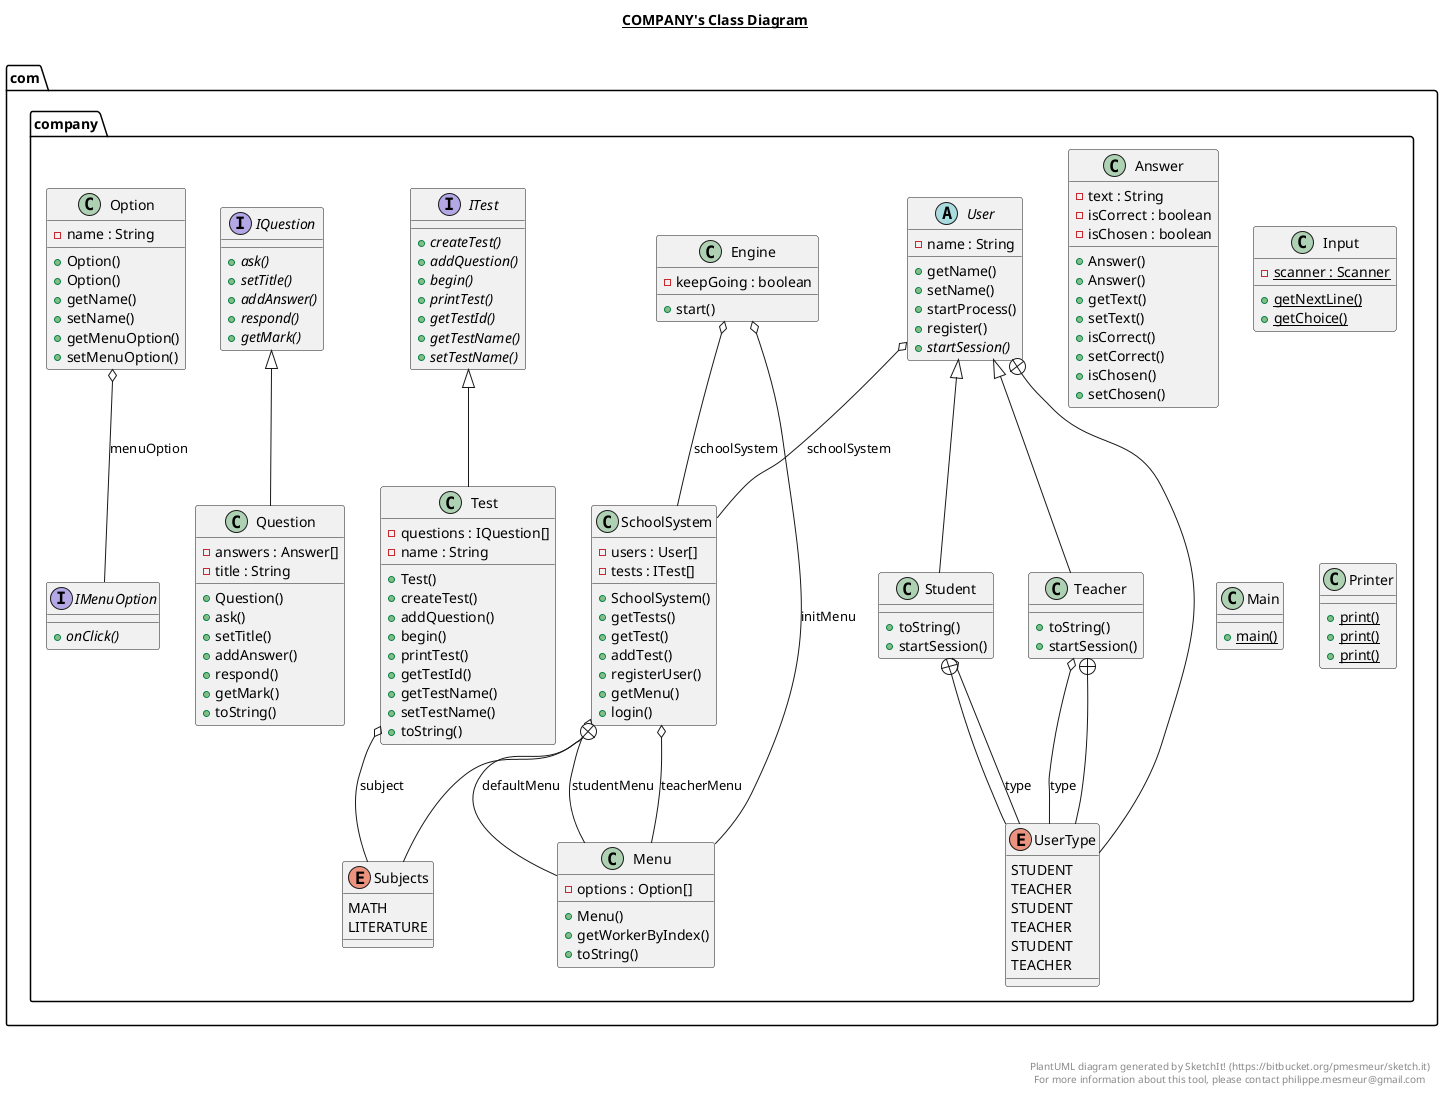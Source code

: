 @startuml

title __COMPANY's Class Diagram__\n

  package com.company {
    class Answer {
        - text : String
        - isCorrect : boolean
        - isChosen : boolean
        + Answer()
        + Answer()
        + getText()
        + setText()
        + isCorrect()
        + setCorrect()
        + isChosen()
        + setChosen()
    }
  }
  

  package com.company {
    class Engine {
        - keepGoing : boolean
        + start()
    }
  }
  

  package com.company {
    interface IMenuOption {
        {abstract} + onClick()
    }
  }
  

  package com.company {
    interface IQuestion {
        {abstract} + ask()
        {abstract} + setTitle()
        {abstract} + addAnswer()
        {abstract} + respond()
        {abstract} + getMark()
    }
  }
  

  package com.company {
    interface ITest {
        {abstract} + createTest()
        {abstract} + addQuestion()
        {abstract} + begin()
        {abstract} + printTest()
        {abstract} + getTestId()
        {abstract} + getTestName()
        {abstract} + setTestName()
    }
  }
  

  package com.company {
    class Input {
        {static} - scanner : Scanner
        {static} + getNextLine()
        {static} + getChoice()
    }
  }
  

  package com.company {
    class Main {
        {static} + main()
    }
  }
  

  package com.company {
    class Menu {
        - options : Option[]
        + Menu()
        + getWorkerByIndex()
        + toString()
    }
  }
  

  package com.company {
    class Option {
        - name : String
        + Option()
        + Option()
        + getName()
        + setName()
        + getMenuOption()
        + setMenuOption()
    }
  }
  

  package com.company {
    class Printer {
        {static} + print()
        {static} + print()
        {static} + print()
    }
  }
  

  package com.company {
    class Question {
        - answers : Answer[]
        - title : String
        + Question()
        + ask()
        + setTitle()
        + addAnswer()
        + respond()
        + getMark()
        + toString()
    }
  }
  

  package com.company {
    class SchoolSystem {
        - users : User[]
        - tests : ITest[]
        + SchoolSystem()
        + getTests()
        + getTest()
        + addTest()
        + registerUser()
        + getMenu()
        + login()
    }
  }
  

  package com.company {
    enum Subjects {
      MATH
      LITERATURE
    }
  }
  

  package com.company {
    class Student {
        + toString()
        + startSession()
    }
  }
  

  package com.company {
    enum UserType {
      STUDENT
      TEACHER
    }
  }
  

  package com.company {
    class Teacher {
        + toString()
        + startSession()
    }
  }
  

  package com.company {
    enum UserType {
      STUDENT
      TEACHER
    }
  }
  

  package com.company {
    class Test {
        - questions : IQuestion[]
        - name : String
        + Test()
        + createTest()
        + addQuestion()
        + begin()
        + printTest()
        + getTestId()
        + getTestName()
        + setTestName()
        + toString()
    }
  }
  

  package com.company {
    abstract class User {
        - name : String
        + getName()
        + setName()
        + startProcess()
        + register()
        {abstract} + startSession()
    }
  }
  

  package com.company {
    enum UserType {
      STUDENT
      TEACHER
    }
  }
  

  Engine o-- SchoolSystem : schoolSystem
  Engine o-- Menu : initMenu
  Option o-- IMenuOption : menuOption
  Question -up-|> IQuestion
  SchoolSystem o-- Menu : studentMenu
  SchoolSystem o-- Menu : teacherMenu
  SchoolSystem o-- Menu : defaultMenu
  SchoolSystem +-down- Subjects
  Student -up-|> User
  Student o-- UserType : type
  Student +-down- UserType
  Teacher -up-|> User
  Teacher o-- UserType : type
  Teacher +-down- UserType
  Test -up-|> ITest
  Test o-- Subjects : subject
  User o-- SchoolSystem : schoolSystem
  User +-down- UserType


right footer


PlantUML diagram generated by SketchIt! (https://bitbucket.org/pmesmeur/sketch.it)
For more information about this tool, please contact philippe.mesmeur@gmail.com
endfooter

@enduml
